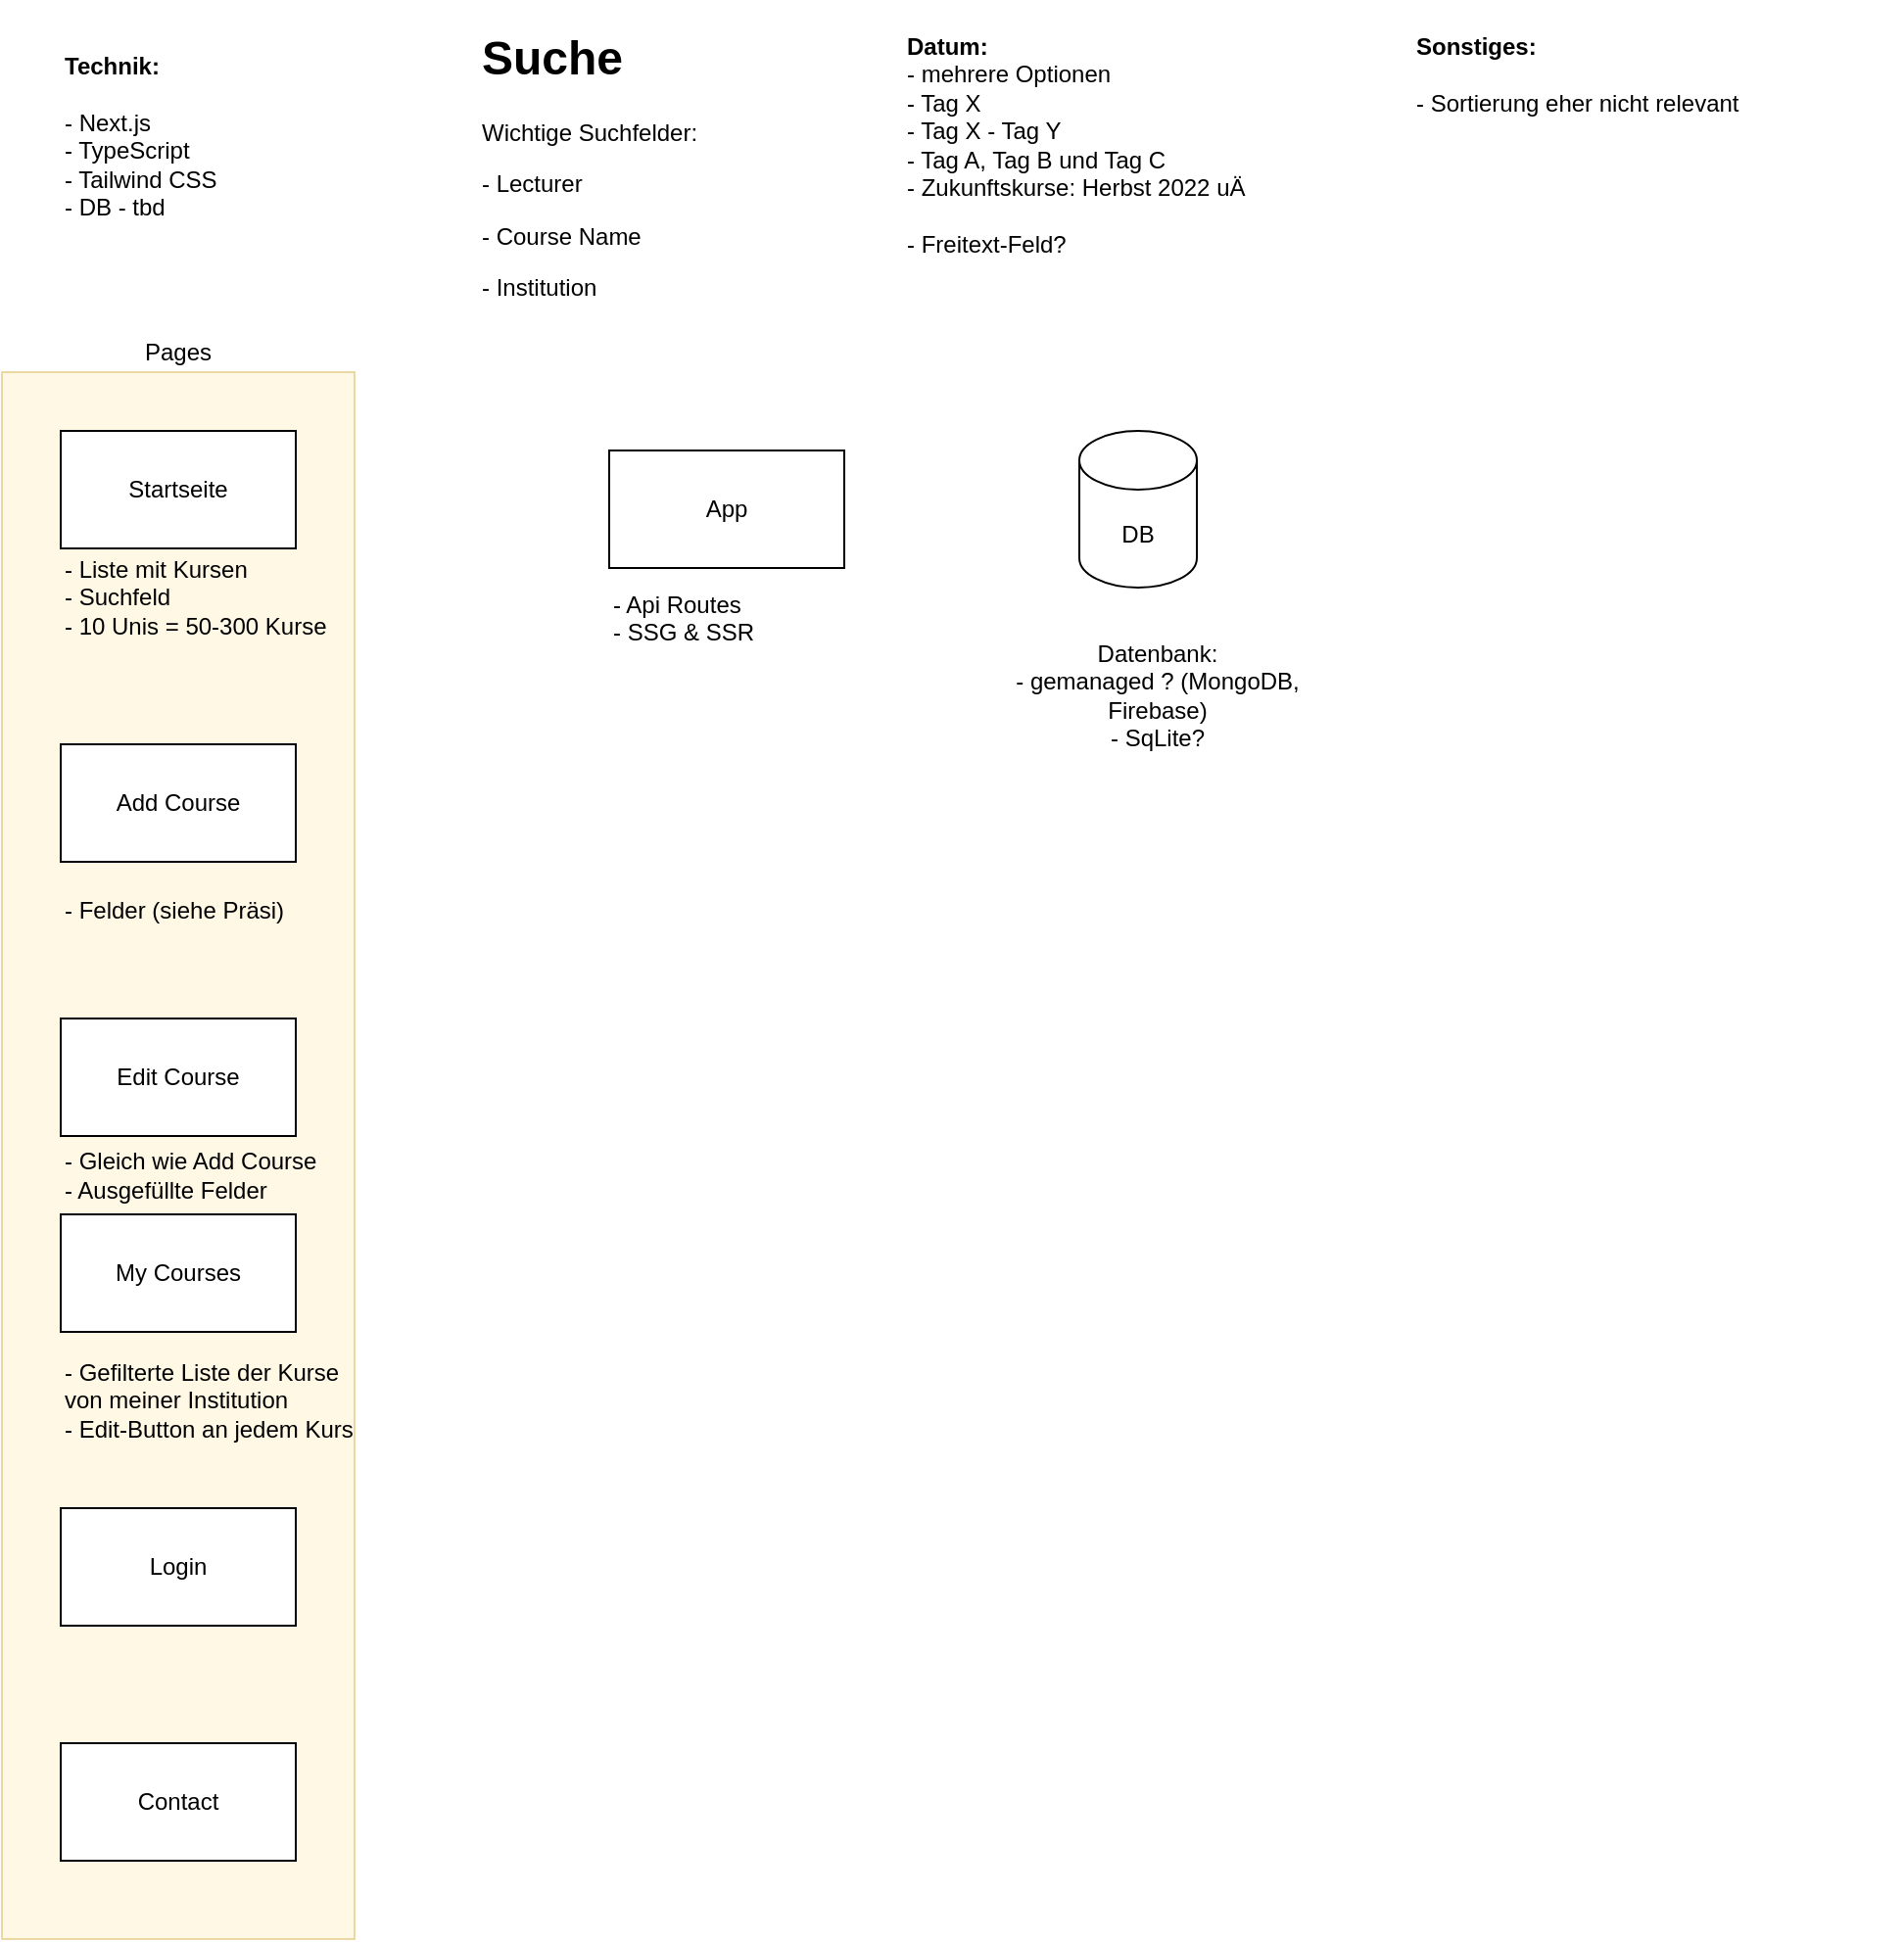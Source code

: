<mxfile version="14.6.10" type="device"><diagram id="5pFazzpn75sRDw22RSrn" name="Page-1"><mxGraphModel dx="2066" dy="2300" grid="0" gridSize="10" guides="1" tooltips="1" connect="1" arrows="1" fold="1" page="1" pageScale="1" pageWidth="827" pageHeight="1169" math="0" shadow="0"><root><mxCell id="0"/><mxCell id="1" parent="0"/><mxCell id="oSI16341IC4K8UkQpBKR-25" value="" style="rounded=0;whiteSpace=wrap;html=1;align=center;fillColor=#fff2cc;strokeColor=#d6b656;opacity=50;" parent="1" vertex="1"><mxGeometry y="140" width="180" height="800" as="geometry"/></mxCell><mxCell id="oSI16341IC4K8UkQpBKR-1" value="Pages" style="text;html=1;strokeColor=none;fillColor=none;align=center;verticalAlign=middle;whiteSpace=wrap;rounded=0;" parent="1" vertex="1"><mxGeometry x="70" y="120" width="40" height="20" as="geometry"/></mxCell><mxCell id="oSI16341IC4K8UkQpBKR-2" value="Startseite" style="rounded=0;whiteSpace=wrap;html=1;" parent="1" vertex="1"><mxGeometry x="30" y="170" width="120" height="60" as="geometry"/></mxCell><mxCell id="oSI16341IC4K8UkQpBKR-3" value="DB" style="shape=cylinder3;whiteSpace=wrap;html=1;boundedLbl=1;backgroundOutline=1;size=15;" parent="1" vertex="1"><mxGeometry x="550" y="170" width="60" height="80" as="geometry"/></mxCell><mxCell id="oSI16341IC4K8UkQpBKR-4" value="Datenbank:&lt;br&gt;- gemanaged ? (MongoDB, Firebase)&lt;br&gt;- SqLite?" style="text;html=1;strokeColor=none;fillColor=none;align=center;verticalAlign=middle;whiteSpace=wrap;rounded=0;" parent="1" vertex="1"><mxGeometry x="490" y="240" width="200" height="130" as="geometry"/></mxCell><mxCell id="oSI16341IC4K8UkQpBKR-5" value="Add Course" style="rounded=0;whiteSpace=wrap;html=1;" parent="1" vertex="1"><mxGeometry x="30" y="330" width="120" height="60" as="geometry"/></mxCell><mxCell id="oSI16341IC4K8UkQpBKR-6" value="- Liste mit Kursen&lt;br&gt;- Suchfeld&lt;br&gt;- 10 Unis = 50-300 Kurse" style="text;html=1;strokeColor=none;fillColor=none;align=left;verticalAlign=middle;whiteSpace=wrap;rounded=0;" parent="1" vertex="1"><mxGeometry x="30" y="220" width="150" height="70" as="geometry"/></mxCell><mxCell id="oSI16341IC4K8UkQpBKR-7" value="Login" style="rounded=0;whiteSpace=wrap;html=1;" parent="1" vertex="1"><mxGeometry x="30" y="720" width="120" height="60" as="geometry"/></mxCell><mxCell id="oSI16341IC4K8UkQpBKR-8" value="Contact" style="rounded=0;whiteSpace=wrap;html=1;" parent="1" vertex="1"><mxGeometry x="30" y="840" width="120" height="60" as="geometry"/></mxCell><mxCell id="oSI16341IC4K8UkQpBKR-9" value="- Felder (siehe Präsi)" style="text;html=1;strokeColor=none;fillColor=none;align=left;verticalAlign=middle;whiteSpace=wrap;rounded=0;" parent="1" vertex="1"><mxGeometry x="30" y="380" width="150" height="70" as="geometry"/></mxCell><mxCell id="oSI16341IC4K8UkQpBKR-10" value="Edit Course" style="rounded=0;whiteSpace=wrap;html=1;" parent="1" vertex="1"><mxGeometry x="30" y="470" width="120" height="60" as="geometry"/></mxCell><mxCell id="oSI16341IC4K8UkQpBKR-12" value="- Gleich wie Add Course&lt;br&gt;- Ausgefüllte Felder" style="text;html=1;strokeColor=none;fillColor=none;align=left;verticalAlign=middle;whiteSpace=wrap;rounded=0;" parent="1" vertex="1"><mxGeometry x="30" y="515" width="150" height="70" as="geometry"/></mxCell><mxCell id="oSI16341IC4K8UkQpBKR-13" value="My Courses" style="rounded=0;whiteSpace=wrap;html=1;" parent="1" vertex="1"><mxGeometry x="30" y="570" width="120" height="60" as="geometry"/></mxCell><mxCell id="oSI16341IC4K8UkQpBKR-14" value="- Gefilterte Liste der Kurse von meiner Institution&lt;br&gt;- Edit-Button an jedem Kurs" style="text;html=1;strokeColor=none;fillColor=none;align=left;verticalAlign=middle;whiteSpace=wrap;rounded=0;" parent="1" vertex="1"><mxGeometry x="30" y="630" width="150" height="70" as="geometry"/></mxCell><mxCell id="oSI16341IC4K8UkQpBKR-18" value="&lt;p style=&quot;line-height: 100%&quot;&gt;&lt;/p&gt;&lt;h1&gt;Suche&lt;/h1&gt;&lt;p&gt;Wichtige Suchfelder:&lt;/p&gt;&lt;p&gt;- Lecturer&lt;/p&gt;&lt;p&gt;- Course Name&lt;/p&gt;&lt;p&gt;- Institution&lt;/p&gt;&lt;p&gt;&lt;/p&gt;" style="text;html=1;strokeColor=none;fillColor=none;spacing=5;spacingTop=-20;whiteSpace=wrap;overflow=hidden;rounded=0;align=left;" parent="1" vertex="1"><mxGeometry x="240" y="-40" width="190" height="150" as="geometry"/></mxCell><mxCell id="oSI16341IC4K8UkQpBKR-19" value="&lt;b&gt;Sonstiges:&lt;/b&gt;&lt;br&gt;&lt;br&gt;&lt;div&gt;- Sortierung eher nicht relevant&lt;/div&gt;&lt;div&gt;&lt;br&gt;&lt;/div&gt;" style="text;html=1;strokeColor=none;fillColor=none;align=left;verticalAlign=top;whiteSpace=wrap;rounded=0;" parent="1" vertex="1"><mxGeometry x="720" y="-40" width="250" height="100" as="geometry"/></mxCell><mxCell id="oSI16341IC4K8UkQpBKR-20" value="&lt;b&gt;Datum:&amp;nbsp;&lt;br&gt;&lt;/b&gt;&lt;div&gt;&lt;span&gt;- mehrere Optionen&lt;/span&gt;&lt;/div&gt;&lt;div&gt;&lt;span&gt;- Tag X&lt;/span&gt;&lt;/div&gt;&lt;div&gt;&lt;span&gt;- Tag X - Tag Y&lt;/span&gt;&lt;/div&gt;&lt;div&gt;&lt;span&gt;- Tag A, Tag B und Tag C&lt;/span&gt;&lt;/div&gt;&lt;div&gt;&lt;span&gt;- Zukunftskurse: Herbst 2022 uÄ&lt;/span&gt;&lt;/div&gt;&lt;div&gt;&lt;span&gt;&lt;br&gt;&lt;/span&gt;&lt;/div&gt;&lt;div&gt;&lt;span&gt;- Freitext-Feld?&lt;/span&gt;&lt;/div&gt;" style="text;html=1;strokeColor=none;fillColor=none;align=left;verticalAlign=top;whiteSpace=wrap;rounded=0;" parent="1" vertex="1"><mxGeometry x="460" y="-40" width="240" height="120" as="geometry"/></mxCell><mxCell id="oSI16341IC4K8UkQpBKR-22" value="App" style="rounded=0;whiteSpace=wrap;html=1;align=center;" parent="1" vertex="1"><mxGeometry x="310" y="180" width="120" height="60" as="geometry"/></mxCell><mxCell id="oSI16341IC4K8UkQpBKR-24" value="&lt;span&gt;- Api Routes&lt;/span&gt;&lt;br&gt;&lt;div&gt;&lt;span&gt;- SSG &amp;amp; SSR&lt;/span&gt;&lt;/div&gt;" style="text;html=1;strokeColor=none;fillColor=none;align=left;verticalAlign=top;whiteSpace=wrap;rounded=0;" parent="1" vertex="1"><mxGeometry x="310" y="245" width="180" height="120" as="geometry"/></mxCell><mxCell id="oSI16341IC4K8UkQpBKR-26" value="&lt;b&gt;Technik:&lt;/b&gt;&lt;br&gt;&lt;br&gt;- Next.js&lt;br&gt;- TypeScript&lt;br&gt;- Tailwind CSS&lt;br&gt;- DB - tbd" style="text;html=1;strokeColor=none;fillColor=none;align=left;verticalAlign=top;whiteSpace=wrap;rounded=0;opacity=50;" parent="1" vertex="1"><mxGeometry x="30" y="-30" width="190" height="140" as="geometry"/></mxCell></root></mxGraphModel></diagram></mxfile>